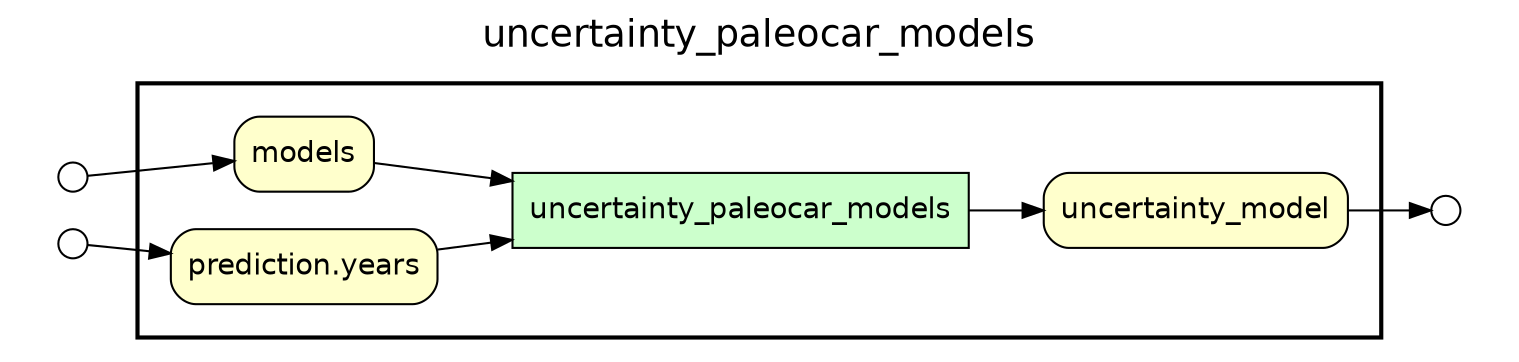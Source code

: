digraph Workflow {
rankdir=LR
fontname=Helvetica; fontsize=18; labelloc=t
label=uncertainty_paleocar_models
subgraph cluster_workflow_box_outer { label=""; color=black; penwidth=2
subgraph cluster_workflow_box_inner { label=""; penwidth=0
node[shape=box style=filled fillcolor="#CCFFCC" peripheries=1 fontname=Helvetica]
uncertainty_paleocar_models
node[shape=box style="rounded,filled" fillcolor="#FFFFCC" peripheries=1 fontname=Helvetica]
uncertainty_model
models
"prediction.years"
node[shape=box style="rounded,filled" fillcolor="#FCFCFC" peripheries=1 fontname=Helvetica]
uncertainty_paleocar_models -> uncertainty_model
models -> uncertainty_paleocar_models
"prediction.years" -> uncertainty_paleocar_models
}}
subgraph cluster_input_ports_group_outer { label=""; penwidth=0
subgraph cluster_input_ports_group_inner { label=""; penwidth=0
node[shape=circle style="rounded,filled" fillcolor="#FFFFFF" peripheries=1 fontname=Helvetica width=0.2]
models_input_port [label=""]
"prediction.years_input_port" [label=""]
}}
subgraph cluster_output_ports_group_outer { label=""; penwidth=0
subgraph cluster_output_ports_group_inner { label=""; penwidth=0
node[shape=circle style="rounded,filled" fillcolor="#FFFFFF" peripheries=1 fontname=Helvetica width=0.2]
uncertainty_model_output_port [label=""]
}}
models_input_port -> models
"prediction.years_input_port" -> "prediction.years"
uncertainty_model -> uncertainty_model_output_port
}
